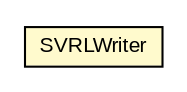 #!/usr/local/bin/dot
#
# Class diagram 
# Generated by UMLGraph version 5.1 (http://www.umlgraph.org/)
#

digraph G {
	edge [fontname="arial",fontsize=10,labelfontname="arial",labelfontsize=10];
	node [fontname="arial",fontsize=10,shape=plaintext];
	nodesep=0.25;
	ranksep=0.5;
	// com.helger.schematron.svrl.SVRLWriter
	c17317 [label=<<table title="com.helger.schematron.svrl.SVRLWriter" border="0" cellborder="1" cellspacing="0" cellpadding="2" port="p" bgcolor="lemonChiffon" href="./SVRLWriter.html">
		<tr><td><table border="0" cellspacing="0" cellpadding="1">
<tr><td align="center" balign="center"> SVRLWriter </td></tr>
		</table></td></tr>
		</table>>, fontname="arial", fontcolor="black", fontsize=10.0];
}

